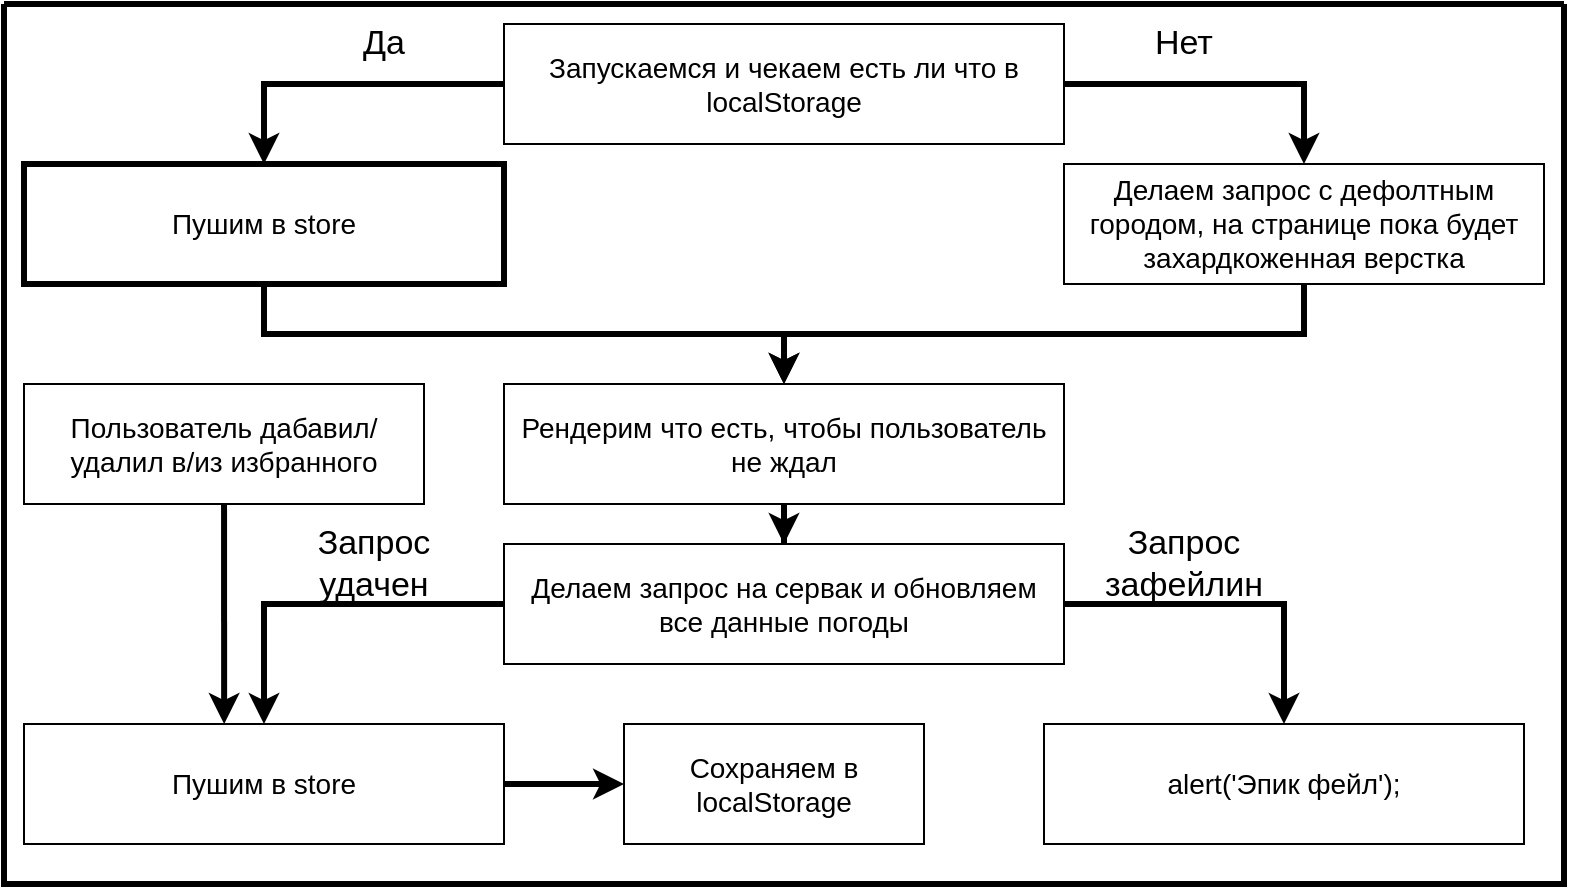 <mxfile>
    <diagram name="Page-1" id="5d7acffa-a066-3a61-03fe-96351882024d">
        <mxGraphModel dx="789" dy="455" grid="1" gridSize="10" guides="1" tooltips="1" connect="1" arrows="1" fold="1" page="1" pageScale="1" pageWidth="1100" pageHeight="850" background="#ffffff" math="0" shadow="0">
            <root>
                <mxCell id="0"/>
                <mxCell id="1" parent="0"/>
                <mxCell id="100" style="edgeStyle=orthogonalEdgeStyle;rounded=0;orthogonalLoop=1;jettySize=auto;html=1;entryX=0.5;entryY=0;entryDx=0;entryDy=0;strokeColor=#000000;strokeWidth=3;exitX=0;exitY=0.5;exitDx=0;exitDy=0;" parent="1" source="98" target="99" edge="1">
                    <mxGeometry relative="1" as="geometry"/>
                </mxCell>
                <mxCell id="102" style="edgeStyle=orthogonalEdgeStyle;rounded=0;orthogonalLoop=1;jettySize=auto;html=1;entryX=0.5;entryY=0;entryDx=0;entryDy=0;strokeColor=#000000;strokeWidth=3;fontSize=14;exitX=1;exitY=0.5;exitDx=0;exitDy=0;" parent="1" source="98" target="101" edge="1">
                    <mxGeometry relative="1" as="geometry"/>
                </mxCell>
                <mxCell id="98" value="&lt;font style=&quot;font-size: 14px;&quot;&gt;Запускаемся и чекаем есть ли что в localStorage&lt;/font&gt;" style="rounded=0;whiteSpace=wrap;html=1;" parent="1" vertex="1">
                    <mxGeometry x="560" y="30" width="280" height="60" as="geometry"/>
                </mxCell>
                <mxCell id="105" style="edgeStyle=orthogonalEdgeStyle;rounded=0;orthogonalLoop=1;jettySize=auto;html=1;strokeColor=#000000;strokeWidth=3;fontSize=14;" parent="1" source="99" target="104" edge="1">
                    <mxGeometry relative="1" as="geometry"/>
                </mxCell>
                <mxCell id="99" value="&lt;font style=&quot;font-size: 14px;&quot;&gt;Пушим в store&lt;/font&gt;" style="rounded=0;whiteSpace=wrap;html=1;strokeWidth=3;strokeColor=#000000;" parent="1" vertex="1">
                    <mxGeometry x="320" y="100" width="240" height="60" as="geometry"/>
                </mxCell>
                <mxCell id="106" style="edgeStyle=orthogonalEdgeStyle;rounded=0;orthogonalLoop=1;jettySize=auto;html=1;entryX=0.5;entryY=0;entryDx=0;entryDy=0;strokeColor=#000000;strokeWidth=3;fontSize=14;" parent="1" source="101" target="104" edge="1">
                    <mxGeometry relative="1" as="geometry"/>
                </mxCell>
                <mxCell id="101" value="Делаем запрос с дефолтным городом, на странице пока будет захардкоженная верстка" style="rounded=0;whiteSpace=wrap;html=1;fontSize=14;strokeWidth=1;" parent="1" vertex="1">
                    <mxGeometry x="840" y="100" width="240" height="60" as="geometry"/>
                </mxCell>
                <mxCell id="110" style="edgeStyle=orthogonalEdgeStyle;rounded=0;orthogonalLoop=1;jettySize=auto;html=1;entryX=0.5;entryY=0;entryDx=0;entryDy=0;strokeColor=#000000;strokeWidth=3;fontSize=14;exitX=0;exitY=0.5;exitDx=0;exitDy=0;" parent="1" source="103" target="108" edge="1">
                    <mxGeometry relative="1" as="geometry"/>
                </mxCell>
                <mxCell id="111" style="edgeStyle=orthogonalEdgeStyle;rounded=0;orthogonalLoop=1;jettySize=auto;html=1;entryX=0.5;entryY=0;entryDx=0;entryDy=0;strokeColor=#000000;strokeWidth=3;fontSize=14;exitX=1;exitY=0.5;exitDx=0;exitDy=0;" parent="1" source="103" target="109" edge="1">
                    <mxGeometry relative="1" as="geometry"/>
                </mxCell>
                <mxCell id="103" value="Делаем запрос на сервак и обновляем все данные погоды" style="rounded=0;whiteSpace=wrap;html=1;strokeWidth=1;fontSize=14;" parent="1" vertex="1">
                    <mxGeometry x="560" y="290" width="280" height="60" as="geometry"/>
                </mxCell>
                <mxCell id="107" style="edgeStyle=orthogonalEdgeStyle;rounded=0;orthogonalLoop=1;jettySize=auto;html=1;entryX=0.5;entryY=0;entryDx=0;entryDy=0;strokeColor=#000000;strokeWidth=3;fontSize=14;" parent="1" source="104" target="103" edge="1">
                    <mxGeometry relative="1" as="geometry"/>
                </mxCell>
                <mxCell id="104" value="Рендерим что есть, чтобы пользователь не ждал" style="rounded=0;whiteSpace=wrap;html=1;strokeWidth=1;fontSize=14;" parent="1" vertex="1">
                    <mxGeometry x="560" y="210" width="280" height="60" as="geometry"/>
                </mxCell>
                <mxCell id="138" style="edgeStyle=none;html=1;entryX=0;entryY=0.5;entryDx=0;entryDy=0;fontColor=#000000;strokeWidth=3;strokeColor=#000000;" parent="1" source="108" target="133" edge="1">
                    <mxGeometry relative="1" as="geometry"/>
                </mxCell>
                <mxCell id="108" value="Пушим в store" style="rounded=0;whiteSpace=wrap;html=1;strokeWidth=1;fontSize=14;" parent="1" vertex="1">
                    <mxGeometry x="320" y="380" width="240" height="60" as="geometry"/>
                </mxCell>
                <mxCell id="109" value="alert('Эпик фейл');" style="rounded=0;whiteSpace=wrap;html=1;strokeWidth=1;fontSize=14;" parent="1" vertex="1">
                    <mxGeometry x="830" y="380" width="240" height="60" as="geometry"/>
                </mxCell>
                <mxCell id="142" style="edgeStyle=none;html=1;entryX=0.417;entryY=0;entryDx=0;entryDy=0;entryPerimeter=0;strokeColor=#000000;strokeWidth=3;fontColor=#000000;" parent="1" source="115" target="108" edge="1">
                    <mxGeometry relative="1" as="geometry"/>
                </mxCell>
                <mxCell id="115" value="Пользователь дабавил/удалил в/из избранного" style="rounded=0;whiteSpace=wrap;html=1;strokeWidth=1;fontSize=14;" parent="1" vertex="1">
                    <mxGeometry x="320" y="210" width="200" height="60" as="geometry"/>
                </mxCell>
                <mxCell id="117" value="&lt;font style=&quot;font-size: 17px;&quot; color=&quot;#000000&quot;&gt;Да&lt;/font&gt;" style="text;html=1;align=center;verticalAlign=middle;whiteSpace=wrap;rounded=0;strokeWidth=1;fontSize=14;" parent="1" vertex="1">
                    <mxGeometry x="470" y="30" width="60" height="20" as="geometry"/>
                </mxCell>
                <mxCell id="130" value="" style="endArrow=none;html=1;fontColor=#FFFFFF;" parent="1" edge="1">
                    <mxGeometry width="50" height="50" relative="1" as="geometry">
                        <mxPoint x="680" y="310" as="sourcePoint"/>
                        <mxPoint x="680.0" y="310" as="targetPoint"/>
                    </mxGeometry>
                </mxCell>
                <mxCell id="132" value="" style="swimlane;startSize=0;labelBackgroundColor=none;fontColor=#FFFFFF;fillColor=#000000;strokeWidth=3;strokeColor=#000000;" parent="1" vertex="1">
                    <mxGeometry x="310" y="20" width="780" height="440" as="geometry"/>
                </mxCell>
                <mxCell id="133" value="&lt;font style=&quot;font-size: 14px;&quot;&gt;Сохраняем в localStorage&lt;/font&gt;" style="rounded=0;whiteSpace=wrap;html=1;" parent="132" vertex="1">
                    <mxGeometry x="310" y="360" width="150" height="60" as="geometry"/>
                </mxCell>
                <mxCell id="136" value="&lt;font style=&quot;font-size: 17px;&quot; color=&quot;#000000&quot;&gt;Запрос зафейлин&lt;/font&gt;" style="text;html=1;align=center;verticalAlign=middle;whiteSpace=wrap;rounded=0;strokeWidth=1;fontSize=14;" parent="132" vertex="1">
                    <mxGeometry x="550" y="270" width="80" height="20" as="geometry"/>
                </mxCell>
                <mxCell id="137" value="&lt;font style=&quot;font-size: 17px;&quot; color=&quot;#000000&quot;&gt;Запрос удачен&lt;/font&gt;" style="text;html=1;align=center;verticalAlign=middle;whiteSpace=wrap;rounded=0;strokeWidth=1;fontSize=14;" parent="132" vertex="1">
                    <mxGeometry x="170" y="270" width="30" height="20" as="geometry"/>
                </mxCell>
                <mxCell id="143" value="&lt;font style=&quot;font-size: 17px;&quot; color=&quot;#000000&quot;&gt;Нет&lt;/font&gt;" style="text;html=1;align=center;verticalAlign=middle;whiteSpace=wrap;rounded=0;strokeWidth=1;fontSize=14;" vertex="1" parent="132">
                    <mxGeometry x="560" y="10" width="60" height="20" as="geometry"/>
                </mxCell>
            </root>
        </mxGraphModel>
    </diagram>
</mxfile>